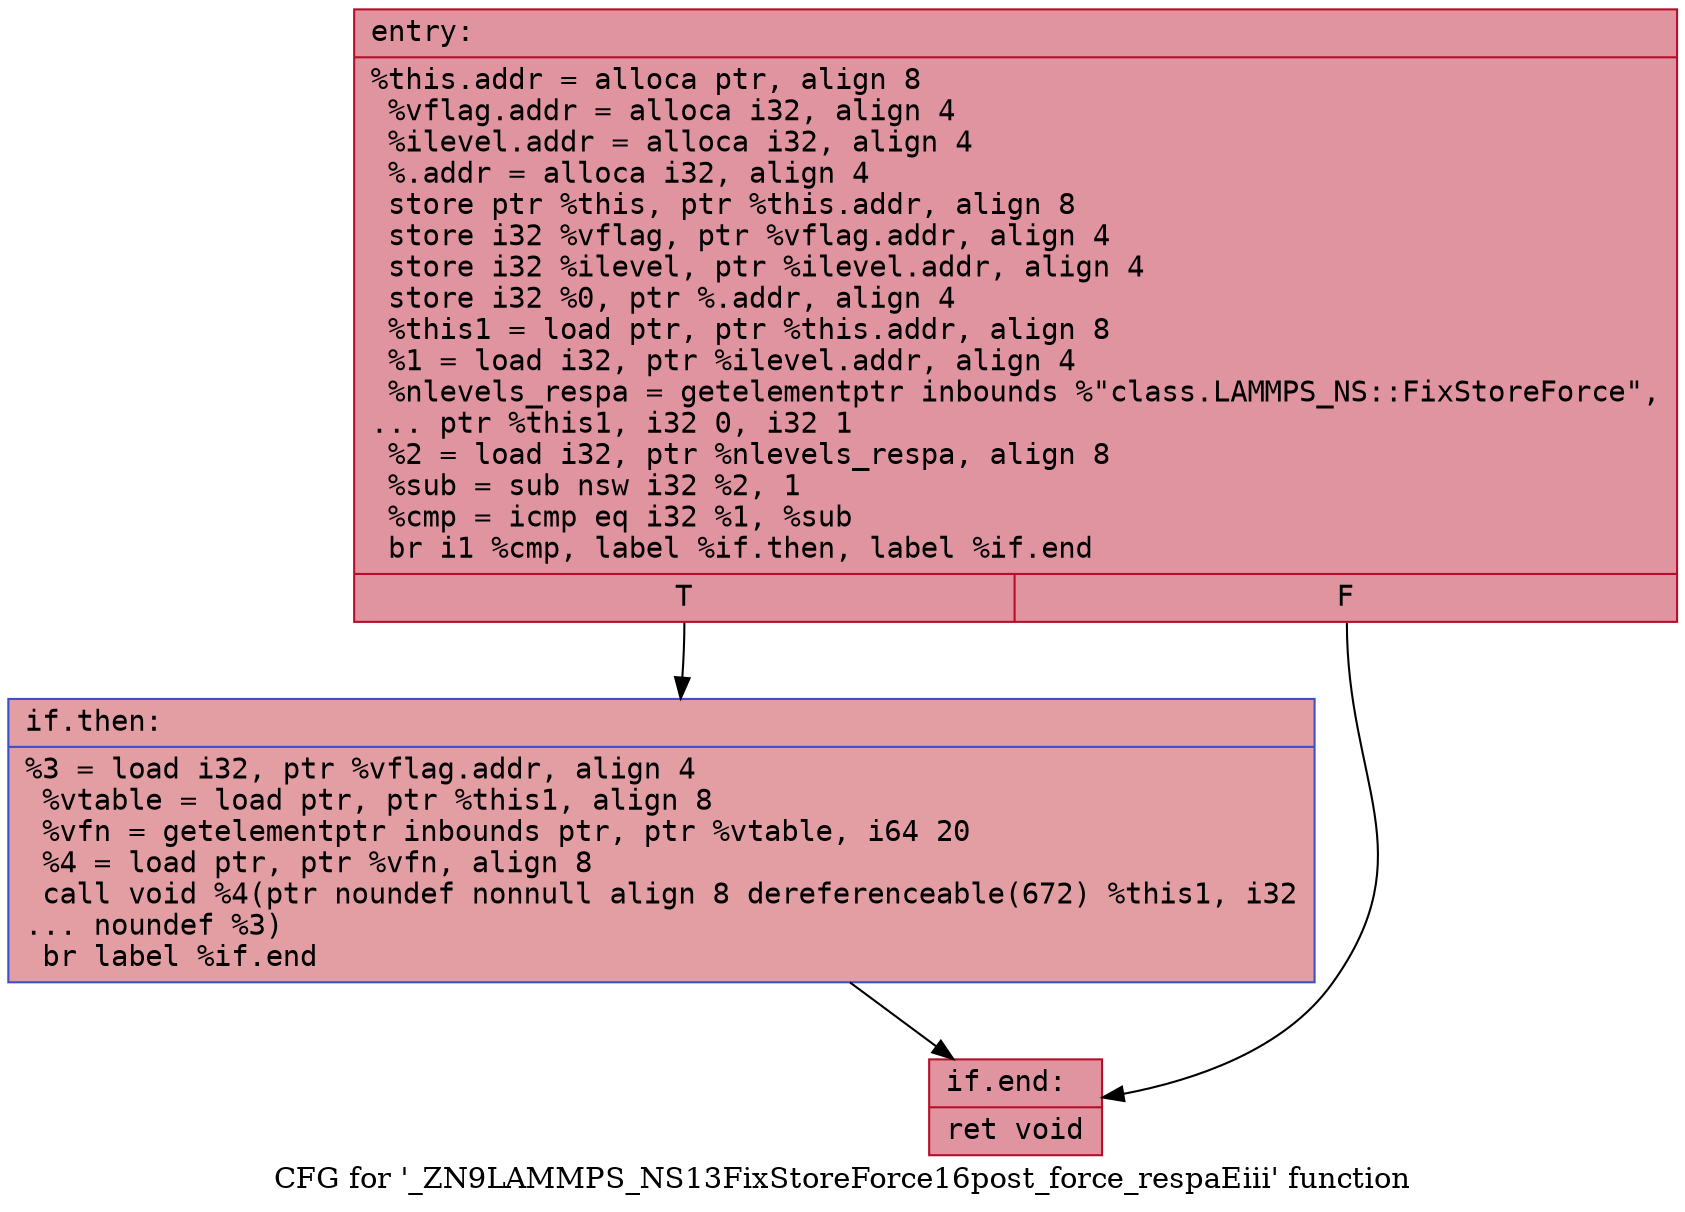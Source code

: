 digraph "CFG for '_ZN9LAMMPS_NS13FixStoreForce16post_force_respaEiii' function" {
	label="CFG for '_ZN9LAMMPS_NS13FixStoreForce16post_force_respaEiii' function";

	Node0x556c5b494d10 [shape=record,color="#b70d28ff", style=filled, fillcolor="#b70d2870" fontname="Courier",label="{entry:\l|  %this.addr = alloca ptr, align 8\l  %vflag.addr = alloca i32, align 4\l  %ilevel.addr = alloca i32, align 4\l  %.addr = alloca i32, align 4\l  store ptr %this, ptr %this.addr, align 8\l  store i32 %vflag, ptr %vflag.addr, align 4\l  store i32 %ilevel, ptr %ilevel.addr, align 4\l  store i32 %0, ptr %.addr, align 4\l  %this1 = load ptr, ptr %this.addr, align 8\l  %1 = load i32, ptr %ilevel.addr, align 4\l  %nlevels_respa = getelementptr inbounds %\"class.LAMMPS_NS::FixStoreForce\",\l... ptr %this1, i32 0, i32 1\l  %2 = load i32, ptr %nlevels_respa, align 8\l  %sub = sub nsw i32 %2, 1\l  %cmp = icmp eq i32 %1, %sub\l  br i1 %cmp, label %if.then, label %if.end\l|{<s0>T|<s1>F}}"];
	Node0x556c5b494d10:s0 -> Node0x556c5b4829b0[tooltip="entry -> if.then\nProbability 50.00%" ];
	Node0x556c5b494d10:s1 -> Node0x556c5b494bf0[tooltip="entry -> if.end\nProbability 50.00%" ];
	Node0x556c5b4829b0 [shape=record,color="#3d50c3ff", style=filled, fillcolor="#be242e70" fontname="Courier",label="{if.then:\l|  %3 = load i32, ptr %vflag.addr, align 4\l  %vtable = load ptr, ptr %this1, align 8\l  %vfn = getelementptr inbounds ptr, ptr %vtable, i64 20\l  %4 = load ptr, ptr %vfn, align 8\l  call void %4(ptr noundef nonnull align 8 dereferenceable(672) %this1, i32\l... noundef %3)\l  br label %if.end\l}"];
	Node0x556c5b4829b0 -> Node0x556c5b494bf0[tooltip="if.then -> if.end\nProbability 100.00%" ];
	Node0x556c5b494bf0 [shape=record,color="#b70d28ff", style=filled, fillcolor="#b70d2870" fontname="Courier",label="{if.end:\l|  ret void\l}"];
}
